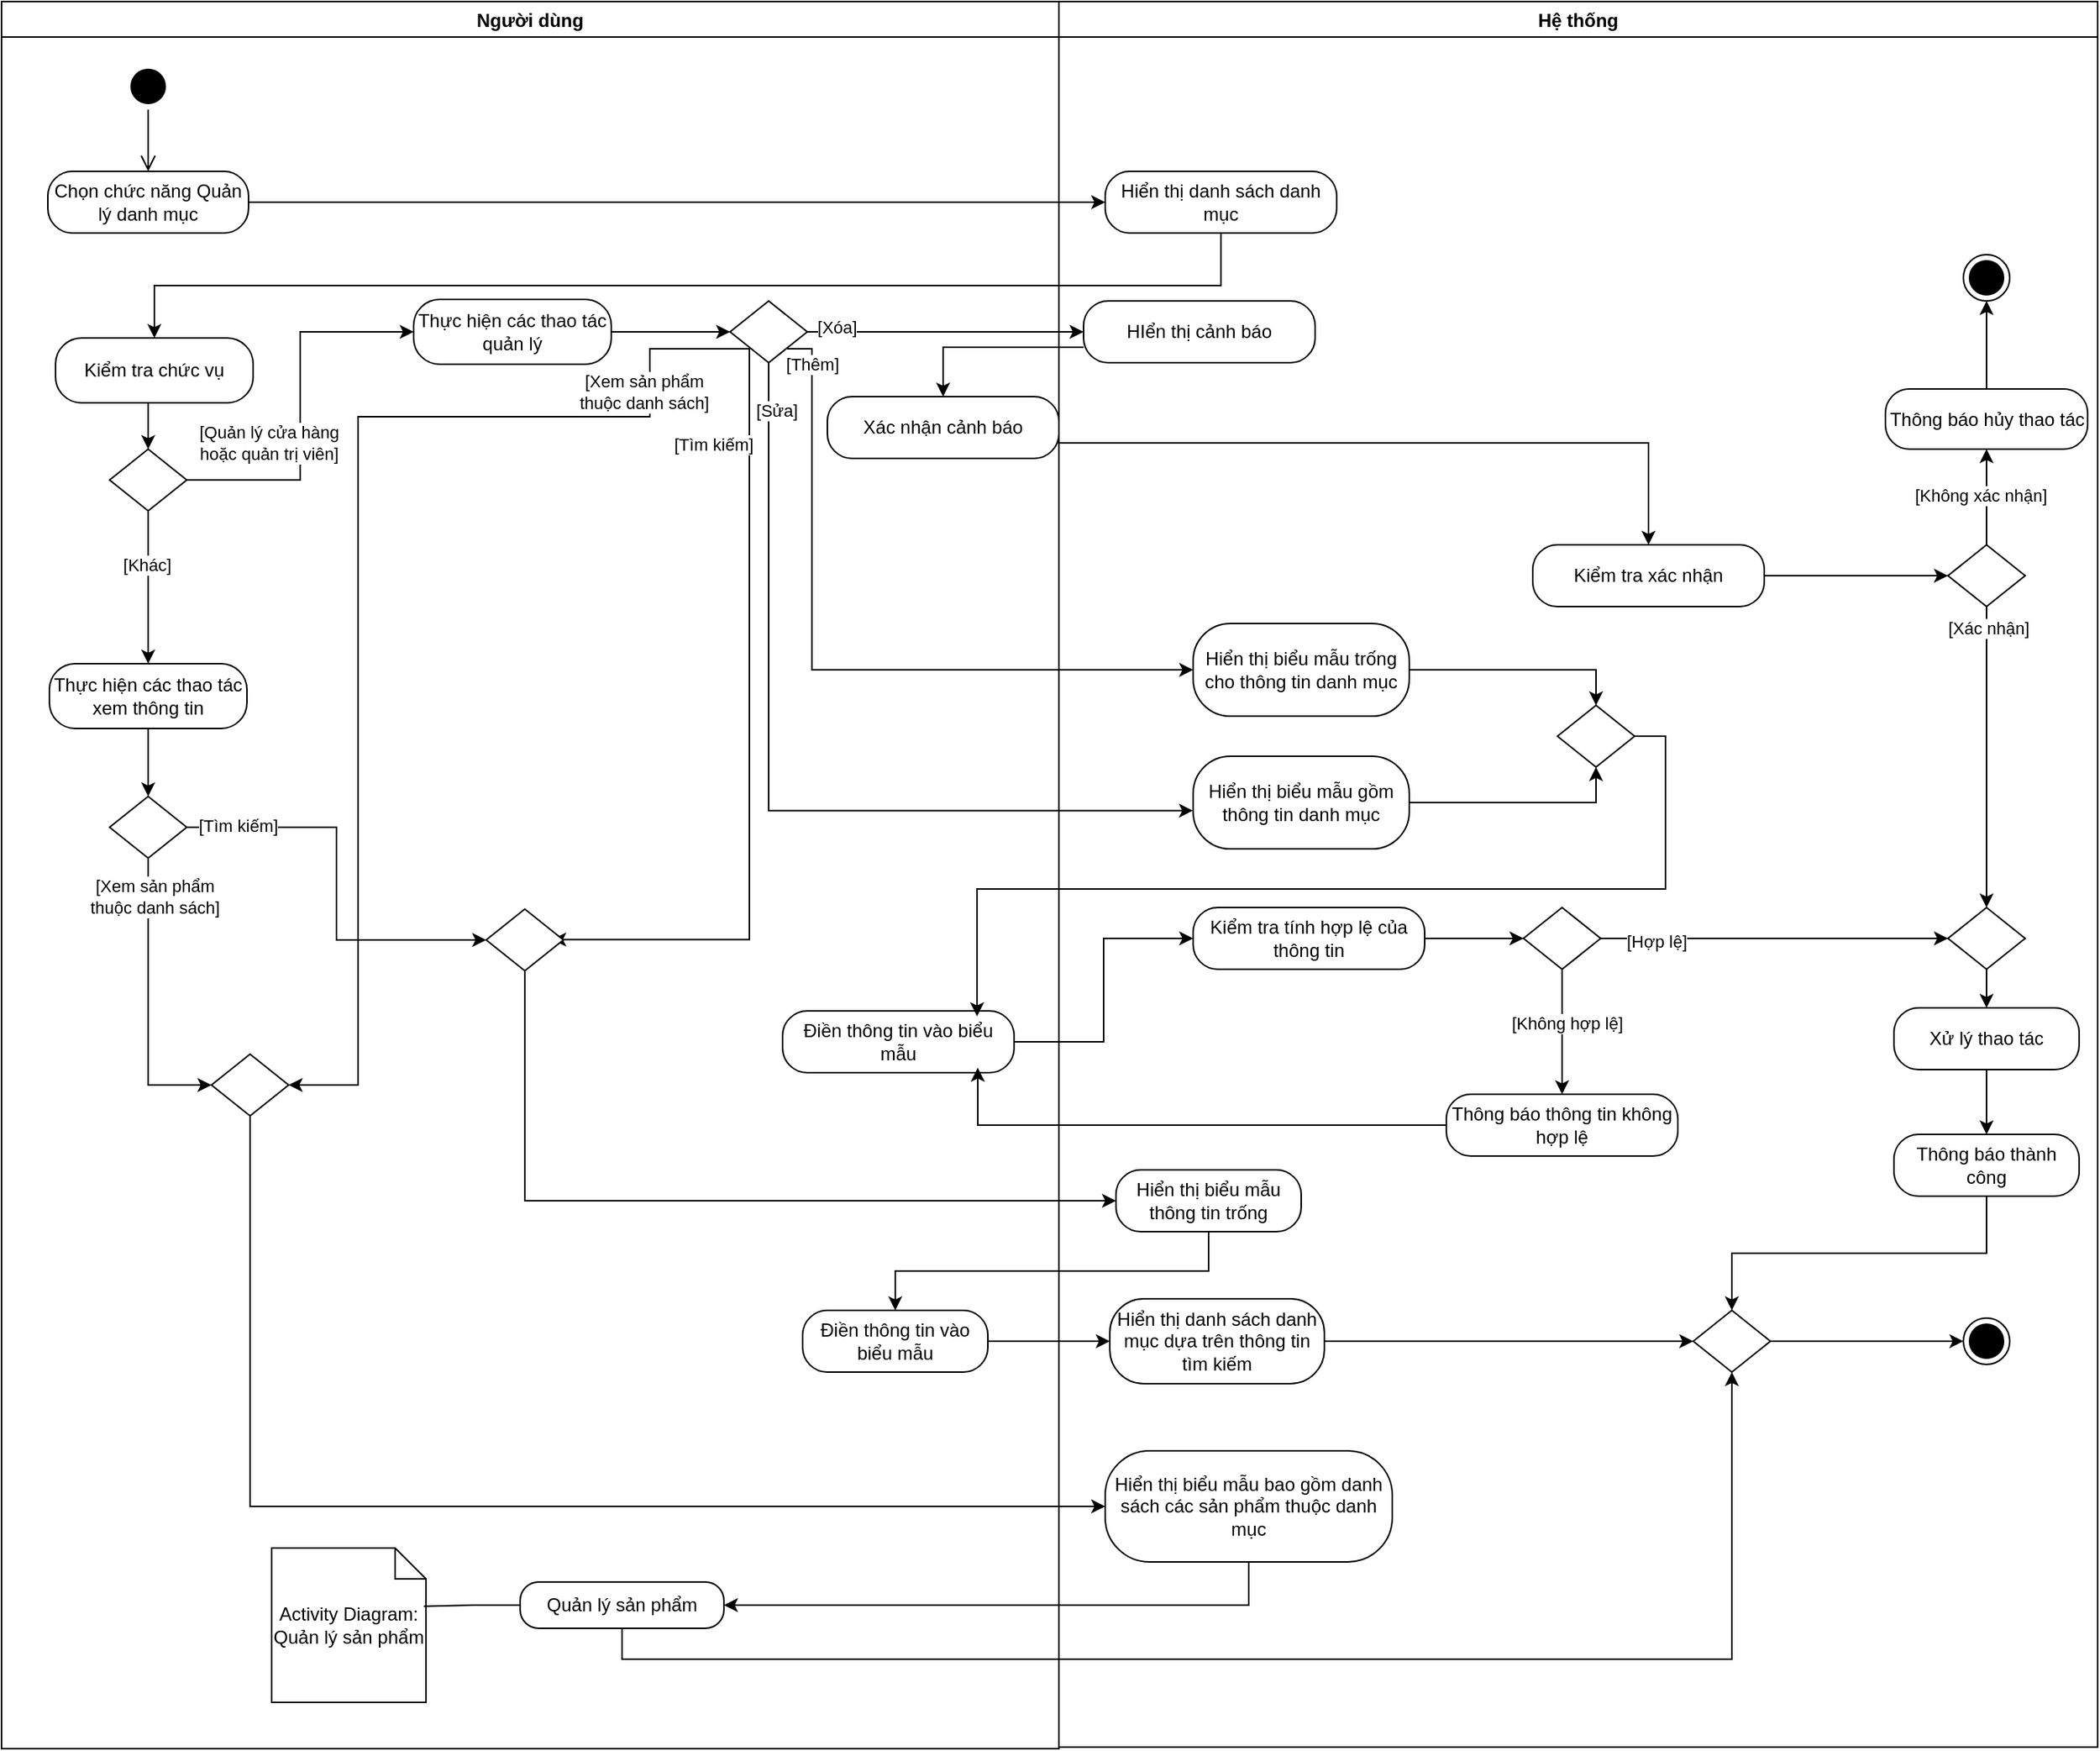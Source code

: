 <mxfile version="26.0.16">
  <diagram name="Page-1" id="Q5OIMJiREpJnlcajXN1-">
    <mxGraphModel dx="1690" dy="621" grid="0" gridSize="10" guides="1" tooltips="1" connect="1" arrows="1" fold="1" page="0" pageScale="1" pageWidth="2000" pageHeight="2000" math="0" shadow="0">
      <root>
        <mxCell id="0" />
        <mxCell id="1" parent="0" />
        <mxCell id="bA1g9pyhOtrpm2S0dGZX-1" value="Hệ thống" style="swimlane;startSize=23;" parent="1" vertex="1">
          <mxGeometry x="393" y="190" width="673" height="1131" as="geometry" />
        </mxCell>
        <mxCell id="bA1g9pyhOtrpm2S0dGZX-2" value="Hiển thị danh sách danh mục" style="rounded=1;whiteSpace=wrap;html=1;arcSize=40;fontColor=#000000;fillColor=#FFFFFF;strokeColor=#000000;" parent="bA1g9pyhOtrpm2S0dGZX-1" vertex="1">
          <mxGeometry x="30" y="110" width="150" height="40" as="geometry" />
        </mxCell>
        <mxCell id="bA1g9pyhOtrpm2S0dGZX-3" style="edgeStyle=orthogonalEdgeStyle;rounded=0;orthogonalLoop=1;jettySize=auto;html=1;exitX=0.5;exitY=1;exitDx=0;exitDy=0;entryX=0.5;entryY=0;entryDx=0;entryDy=0;" parent="bA1g9pyhOtrpm2S0dGZX-1" source="bA1g9pyhOtrpm2S0dGZX-38" target="bA1g9pyhOtrpm2S0dGZX-39" edge="1">
          <mxGeometry relative="1" as="geometry">
            <mxPoint x="85" y="580" as="targetPoint" />
          </mxGeometry>
        </mxCell>
        <mxCell id="bA1g9pyhOtrpm2S0dGZX-4" value="[Không hợp lệ]" style="edgeLabel;html=1;align=center;verticalAlign=middle;resizable=0;points=[];" parent="bA1g9pyhOtrpm2S0dGZX-3" vertex="1" connectable="0">
          <mxGeometry x="-0.137" y="3" relative="1" as="geometry">
            <mxPoint as="offset" />
          </mxGeometry>
        </mxCell>
        <mxCell id="bA1g9pyhOtrpm2S0dGZX-5" style="edgeStyle=orthogonalEdgeStyle;rounded=0;orthogonalLoop=1;jettySize=auto;html=1;exitX=1;exitY=0.5;exitDx=0;exitDy=0;entryX=0;entryY=0.5;entryDx=0;entryDy=0;" parent="bA1g9pyhOtrpm2S0dGZX-1" source="bA1g9pyhOtrpm2S0dGZX-38" target="bA1g9pyhOtrpm2S0dGZX-19" edge="1">
          <mxGeometry relative="1" as="geometry">
            <mxPoint x="530" y="478" as="targetPoint" />
          </mxGeometry>
        </mxCell>
        <mxCell id="bA1g9pyhOtrpm2S0dGZX-6" value="[Hợp lệ]" style="edgeLabel;html=1;align=center;verticalAlign=middle;resizable=0;points=[];" parent="bA1g9pyhOtrpm2S0dGZX-5" vertex="1" connectable="0">
          <mxGeometry x="-0.934" y="-2" relative="1" as="geometry">
            <mxPoint x="28" as="offset" />
          </mxGeometry>
        </mxCell>
        <mxCell id="bA1g9pyhOtrpm2S0dGZX-7" value="" style="ellipse;html=1;shape=endState;fillColor=#000000;strokeColor=#000000;" parent="bA1g9pyhOtrpm2S0dGZX-1" vertex="1">
          <mxGeometry x="586" y="853" width="30" height="30" as="geometry" />
        </mxCell>
        <mxCell id="bA1g9pyhOtrpm2S0dGZX-8" style="edgeStyle=orthogonalEdgeStyle;rounded=0;orthogonalLoop=1;jettySize=auto;html=1;exitX=1;exitY=0.5;exitDx=0;exitDy=0;entryX=0.5;entryY=1;entryDx=0;entryDy=0;" parent="bA1g9pyhOtrpm2S0dGZX-1" source="bA1g9pyhOtrpm2S0dGZX-34" target="bA1g9pyhOtrpm2S0dGZX-37" edge="1">
          <mxGeometry relative="1" as="geometry" />
        </mxCell>
        <mxCell id="bA1g9pyhOtrpm2S0dGZX-9" style="edgeStyle=orthogonalEdgeStyle;rounded=0;orthogonalLoop=1;jettySize=auto;html=1;exitX=0.5;exitY=1;exitDx=0;exitDy=0;entryX=0.5;entryY=0;entryDx=0;entryDy=0;" parent="bA1g9pyhOtrpm2S0dGZX-1" source="bA1g9pyhOtrpm2S0dGZX-10" target="bA1g9pyhOtrpm2S0dGZX-12" edge="1">
          <mxGeometry relative="1" as="geometry">
            <mxPoint x="495" y="890" as="targetPoint" />
          </mxGeometry>
        </mxCell>
        <mxCell id="bA1g9pyhOtrpm2S0dGZX-10" value="Xử lý thao tác" style="rounded=1;whiteSpace=wrap;html=1;arcSize=40;fontColor=#000000;fillColor=#FFFFFF;strokeColor=#000000;" parent="bA1g9pyhOtrpm2S0dGZX-1" vertex="1">
          <mxGeometry x="541" y="652" width="120" height="40" as="geometry" />
        </mxCell>
        <mxCell id="bA1g9pyhOtrpm2S0dGZX-11" style="edgeStyle=orthogonalEdgeStyle;rounded=0;orthogonalLoop=1;jettySize=auto;html=1;exitX=0.5;exitY=1;exitDx=0;exitDy=0;entryX=0.5;entryY=0;entryDx=0;entryDy=0;" parent="bA1g9pyhOtrpm2S0dGZX-1" source="bA1g9pyhOtrpm2S0dGZX-12" target="xENvm5gPYsOTCK_6MlD2-1" edge="1">
          <mxGeometry relative="1" as="geometry" />
        </mxCell>
        <mxCell id="bA1g9pyhOtrpm2S0dGZX-12" value="Thông báo thành công" style="rounded=1;whiteSpace=wrap;html=1;arcSize=40;fontColor=#000000;fillColor=#FFFFFF;strokeColor=#000000;" parent="bA1g9pyhOtrpm2S0dGZX-1" vertex="1">
          <mxGeometry x="541" y="734" width="120" height="40" as="geometry" />
        </mxCell>
        <mxCell id="bA1g9pyhOtrpm2S0dGZX-13" style="edgeStyle=orthogonalEdgeStyle;rounded=0;orthogonalLoop=1;jettySize=auto;html=1;exitX=1;exitY=0.5;exitDx=0;exitDy=0;entryX=0;entryY=0.5;entryDx=0;entryDy=0;" parent="bA1g9pyhOtrpm2S0dGZX-1" source="bA1g9pyhOtrpm2S0dGZX-32" target="bA1g9pyhOtrpm2S0dGZX-38" edge="1">
          <mxGeometry relative="1" as="geometry" />
        </mxCell>
        <mxCell id="bA1g9pyhOtrpm2S0dGZX-14" value="Hiển thị biểu mẫu thông tin trống" style="rounded=1;whiteSpace=wrap;html=1;arcSize=40;fontColor=#000000;fillColor=#FFFFFF;strokeColor=#000000;" parent="bA1g9pyhOtrpm2S0dGZX-1" vertex="1">
          <mxGeometry x="37" y="757" width="120" height="40" as="geometry" />
        </mxCell>
        <mxCell id="bA1g9pyhOtrpm2S0dGZX-15" style="edgeStyle=orthogonalEdgeStyle;rounded=0;orthogonalLoop=1;jettySize=auto;html=1;exitX=1;exitY=0.5;exitDx=0;exitDy=0;entryX=0;entryY=0.5;entryDx=0;entryDy=0;" parent="bA1g9pyhOtrpm2S0dGZX-1" source="bA1g9pyhOtrpm2S0dGZX-16" target="xENvm5gPYsOTCK_6MlD2-1" edge="1">
          <mxGeometry relative="1" as="geometry" />
        </mxCell>
        <mxCell id="bA1g9pyhOtrpm2S0dGZX-16" value="Hiển thị danh sách danh mục dựa trên thông tin tìm kiếm" style="rounded=1;whiteSpace=wrap;html=1;arcSize=40;fontColor=#000000;fillColor=#FFFFFF;strokeColor=#000000;" parent="bA1g9pyhOtrpm2S0dGZX-1" vertex="1">
          <mxGeometry x="33" y="840.5" width="139" height="55" as="geometry" />
        </mxCell>
        <mxCell id="bA1g9pyhOtrpm2S0dGZX-17" style="edgeStyle=orthogonalEdgeStyle;rounded=0;orthogonalLoop=1;jettySize=auto;html=1;exitX=1;exitY=0.5;exitDx=0;exitDy=0;entryX=0.5;entryY=0;entryDx=0;entryDy=0;" parent="bA1g9pyhOtrpm2S0dGZX-1" source="bA1g9pyhOtrpm2S0dGZX-36" target="bA1g9pyhOtrpm2S0dGZX-37" edge="1">
          <mxGeometry relative="1" as="geometry" />
        </mxCell>
        <mxCell id="bA1g9pyhOtrpm2S0dGZX-18" style="edgeStyle=orthogonalEdgeStyle;rounded=0;orthogonalLoop=1;jettySize=auto;html=1;exitX=0.5;exitY=1;exitDx=0;exitDy=0;" parent="bA1g9pyhOtrpm2S0dGZX-1" source="bA1g9pyhOtrpm2S0dGZX-19" target="bA1g9pyhOtrpm2S0dGZX-10" edge="1">
          <mxGeometry relative="1" as="geometry" />
        </mxCell>
        <mxCell id="bA1g9pyhOtrpm2S0dGZX-19" value="" style="rhombus;whiteSpace=wrap;html=1;" parent="bA1g9pyhOtrpm2S0dGZX-1" vertex="1">
          <mxGeometry x="576" y="587" width="50" height="40" as="geometry" />
        </mxCell>
        <mxCell id="bA1g9pyhOtrpm2S0dGZX-20" value="" style="edgeStyle=orthogonalEdgeStyle;rounded=0;orthogonalLoop=1;jettySize=auto;html=1;" parent="bA1g9pyhOtrpm2S0dGZX-1" source="bA1g9pyhOtrpm2S0dGZX-21" target="bA1g9pyhOtrpm2S0dGZX-26" edge="1">
          <mxGeometry relative="1" as="geometry" />
        </mxCell>
        <mxCell id="bA1g9pyhOtrpm2S0dGZX-21" value="Kiểm tra xác nhận" style="rounded=1;whiteSpace=wrap;html=1;arcSize=40;fontColor=#000000;fillColor=#FFFFFF;strokeColor=#000000;" parent="bA1g9pyhOtrpm2S0dGZX-1" vertex="1">
          <mxGeometry x="307" y="352" width="150" height="40" as="geometry" />
        </mxCell>
        <mxCell id="bA1g9pyhOtrpm2S0dGZX-22" style="edgeStyle=orthogonalEdgeStyle;rounded=0;orthogonalLoop=1;jettySize=auto;html=1;exitX=0.5;exitY=1;exitDx=0;exitDy=0;entryX=0.5;entryY=0;entryDx=0;entryDy=0;" parent="bA1g9pyhOtrpm2S0dGZX-1" source="bA1g9pyhOtrpm2S0dGZX-26" target="bA1g9pyhOtrpm2S0dGZX-19" edge="1">
          <mxGeometry relative="1" as="geometry" />
        </mxCell>
        <mxCell id="bA1g9pyhOtrpm2S0dGZX-23" value="[Xác nhận]" style="edgeLabel;html=1;align=center;verticalAlign=middle;resizable=0;points=[];" parent="bA1g9pyhOtrpm2S0dGZX-22" vertex="1" connectable="0">
          <mxGeometry x="-0.855" y="1" relative="1" as="geometry">
            <mxPoint as="offset" />
          </mxGeometry>
        </mxCell>
        <mxCell id="bA1g9pyhOtrpm2S0dGZX-24" style="edgeStyle=orthogonalEdgeStyle;rounded=0;orthogonalLoop=1;jettySize=auto;html=1;exitX=0.5;exitY=0;exitDx=0;exitDy=0;" parent="bA1g9pyhOtrpm2S0dGZX-1" source="bA1g9pyhOtrpm2S0dGZX-26" target="bA1g9pyhOtrpm2S0dGZX-29" edge="1">
          <mxGeometry relative="1" as="geometry" />
        </mxCell>
        <mxCell id="bA1g9pyhOtrpm2S0dGZX-25" value="[Không xác nhận]" style="edgeLabel;html=1;align=center;verticalAlign=middle;resizable=0;points=[];" parent="bA1g9pyhOtrpm2S0dGZX-24" vertex="1" connectable="0">
          <mxGeometry x="0.043" y="4" relative="1" as="geometry">
            <mxPoint as="offset" />
          </mxGeometry>
        </mxCell>
        <mxCell id="bA1g9pyhOtrpm2S0dGZX-26" value="" style="rhombus;whiteSpace=wrap;html=1;" parent="bA1g9pyhOtrpm2S0dGZX-1" vertex="1">
          <mxGeometry x="576" y="352" width="50" height="40" as="geometry" />
        </mxCell>
        <mxCell id="bA1g9pyhOtrpm2S0dGZX-27" value="" style="ellipse;html=1;shape=endState;fillColor=#000000;strokeColor=#000000;" parent="bA1g9pyhOtrpm2S0dGZX-1" vertex="1">
          <mxGeometry x="586" y="164" width="30" height="30" as="geometry" />
        </mxCell>
        <mxCell id="bA1g9pyhOtrpm2S0dGZX-28" value="" style="edgeStyle=orthogonalEdgeStyle;rounded=0;orthogonalLoop=1;jettySize=auto;html=1;" parent="bA1g9pyhOtrpm2S0dGZX-1" source="bA1g9pyhOtrpm2S0dGZX-29" target="bA1g9pyhOtrpm2S0dGZX-27" edge="1">
          <mxGeometry relative="1" as="geometry" />
        </mxCell>
        <mxCell id="bA1g9pyhOtrpm2S0dGZX-29" value="Thông báo hủy thao tác" style="rounded=1;whiteSpace=wrap;html=1;arcSize=40;fontColor=#000000;fillColor=#FFFFFF;strokeColor=#000000;" parent="bA1g9pyhOtrpm2S0dGZX-1" vertex="1">
          <mxGeometry x="535.5" y="251" width="131" height="39" as="geometry" />
        </mxCell>
        <mxCell id="bA1g9pyhOtrpm2S0dGZX-30" value="Điền thông tin vào biểu mẫu" style="rounded=1;whiteSpace=wrap;html=1;arcSize=40;fontColor=#000000;fillColor=#FFFFFF;strokeColor=#000000;" parent="bA1g9pyhOtrpm2S0dGZX-1" vertex="1">
          <mxGeometry x="-179" y="654" width="150" height="40" as="geometry" />
        </mxCell>
        <mxCell id="bA1g9pyhOtrpm2S0dGZX-31" style="edgeStyle=orthogonalEdgeStyle;rounded=0;orthogonalLoop=1;jettySize=auto;html=1;exitX=1;exitY=0.5;exitDx=0;exitDy=0;entryX=0;entryY=0.5;entryDx=0;entryDy=0;" parent="bA1g9pyhOtrpm2S0dGZX-1" source="bA1g9pyhOtrpm2S0dGZX-30" target="bA1g9pyhOtrpm2S0dGZX-32" edge="1">
          <mxGeometry relative="1" as="geometry" />
        </mxCell>
        <mxCell id="bA1g9pyhOtrpm2S0dGZX-32" value="Kiểm tra tính hợp lệ của thông tin" style="rounded=1;whiteSpace=wrap;html=1;arcSize=40;fontColor=#000000;fillColor=#FFFFFF;strokeColor=#000000;" parent="bA1g9pyhOtrpm2S0dGZX-1" vertex="1">
          <mxGeometry x="87" y="587" width="150" height="40" as="geometry" />
        </mxCell>
        <mxCell id="bA1g9pyhOtrpm2S0dGZX-33" style="edgeStyle=orthogonalEdgeStyle;rounded=0;orthogonalLoop=1;jettySize=auto;html=1;exitX=0;exitY=0.5;exitDx=0;exitDy=0;entryX=0.843;entryY=0.92;entryDx=0;entryDy=0;entryPerimeter=0;" parent="bA1g9pyhOtrpm2S0dGZX-1" source="bA1g9pyhOtrpm2S0dGZX-39" target="bA1g9pyhOtrpm2S0dGZX-30" edge="1">
          <mxGeometry relative="1" as="geometry" />
        </mxCell>
        <mxCell id="bA1g9pyhOtrpm2S0dGZX-34" value="Hiển thị biểu mẫu gồm thông tin danh mục" style="rounded=1;whiteSpace=wrap;html=1;arcSize=40;fontColor=#000000;fillColor=#FFFFFF;strokeColor=#000000;" parent="bA1g9pyhOtrpm2S0dGZX-1" vertex="1">
          <mxGeometry x="87" y="489" width="140" height="60" as="geometry" />
        </mxCell>
        <mxCell id="bA1g9pyhOtrpm2S0dGZX-35" style="edgeStyle=orthogonalEdgeStyle;rounded=0;orthogonalLoop=1;jettySize=auto;html=1;exitX=1;exitY=0.5;exitDx=0;exitDy=0;entryX=0.84;entryY=0.087;entryDx=0;entryDy=0;entryPerimeter=0;" parent="bA1g9pyhOtrpm2S0dGZX-1" source="bA1g9pyhOtrpm2S0dGZX-37" target="bA1g9pyhOtrpm2S0dGZX-30" edge="1">
          <mxGeometry relative="1" as="geometry" />
        </mxCell>
        <mxCell id="bA1g9pyhOtrpm2S0dGZX-36" value="Hiển thị biểu mẫu trống cho thông tin danh mục" style="rounded=1;whiteSpace=wrap;html=1;arcSize=40;fontColor=#000000;fillColor=#FFFFFF;strokeColor=#000000;" parent="bA1g9pyhOtrpm2S0dGZX-1" vertex="1">
          <mxGeometry x="87" y="403" width="140" height="60" as="geometry" />
        </mxCell>
        <mxCell id="bA1g9pyhOtrpm2S0dGZX-37" value="" style="rhombus;whiteSpace=wrap;html=1;" parent="bA1g9pyhOtrpm2S0dGZX-1" vertex="1">
          <mxGeometry x="323" y="456" width="50" height="40" as="geometry" />
        </mxCell>
        <mxCell id="bA1g9pyhOtrpm2S0dGZX-38" value="" style="rhombus;whiteSpace=wrap;html=1;" parent="bA1g9pyhOtrpm2S0dGZX-1" vertex="1">
          <mxGeometry x="301" y="587" width="50" height="40" as="geometry" />
        </mxCell>
        <mxCell id="bA1g9pyhOtrpm2S0dGZX-39" value="Thông báo thông tin không hợp lệ" style="rounded=1;whiteSpace=wrap;html=1;arcSize=40;fontColor=#000000;fillColor=#FFFFFF;strokeColor=#000000;" parent="bA1g9pyhOtrpm2S0dGZX-1" vertex="1">
          <mxGeometry x="251" y="708" width="150" height="40" as="geometry" />
        </mxCell>
        <mxCell id="bA1g9pyhOtrpm2S0dGZX-40" value="HIển thị cảnh báo" style="rounded=1;whiteSpace=wrap;html=1;arcSize=40;fontColor=#000000;fillColor=#FFFFFF;strokeColor=#000000;" parent="bA1g9pyhOtrpm2S0dGZX-1" vertex="1">
          <mxGeometry x="16" y="194" width="150" height="40" as="geometry" />
        </mxCell>
        <mxCell id="bA1g9pyhOtrpm2S0dGZX-97" value="Hiển thị biểu mẫu bao gồm danh sách các sản phẩm thuộc danh mục" style="rounded=1;whiteSpace=wrap;html=1;arcSize=40;fontColor=#000000;fillColor=#FFFFFF;strokeColor=#000000;" parent="bA1g9pyhOtrpm2S0dGZX-1" vertex="1">
          <mxGeometry x="30" y="939" width="186" height="72" as="geometry" />
        </mxCell>
        <mxCell id="xENvm5gPYsOTCK_6MlD2-2" style="edgeStyle=orthogonalEdgeStyle;rounded=0;orthogonalLoop=1;jettySize=auto;html=1;exitX=1;exitY=0.5;exitDx=0;exitDy=0;entryX=0;entryY=0.5;entryDx=0;entryDy=0;" edge="1" parent="bA1g9pyhOtrpm2S0dGZX-1" source="xENvm5gPYsOTCK_6MlD2-1" target="bA1g9pyhOtrpm2S0dGZX-7">
          <mxGeometry relative="1" as="geometry" />
        </mxCell>
        <mxCell id="xENvm5gPYsOTCK_6MlD2-1" value="" style="rhombus;whiteSpace=wrap;html=1;" vertex="1" parent="bA1g9pyhOtrpm2S0dGZX-1">
          <mxGeometry x="411" y="848" width="50" height="40" as="geometry" />
        </mxCell>
        <mxCell id="bA1g9pyhOtrpm2S0dGZX-41" value="Người dùng" style="swimlane;startSize=23;" parent="1" vertex="1">
          <mxGeometry x="-292" y="190" width="685" height="1132" as="geometry" />
        </mxCell>
        <mxCell id="bA1g9pyhOtrpm2S0dGZX-42" value="Chọn chức năng Quản lý danh mục" style="rounded=1;whiteSpace=wrap;html=1;arcSize=40;fontColor=#000000;fillColor=#FFFFFF;strokeColor=#000000;" parent="bA1g9pyhOtrpm2S0dGZX-41" vertex="1">
          <mxGeometry x="30" y="110" width="130" height="40" as="geometry" />
        </mxCell>
        <mxCell id="bA1g9pyhOtrpm2S0dGZX-43" value="" style="ellipse;html=1;shape=startState;fillColor=#000000;strokeColor=#000000;" parent="bA1g9pyhOtrpm2S0dGZX-41" vertex="1">
          <mxGeometry x="80" y="40" width="30" height="30" as="geometry" />
        </mxCell>
        <mxCell id="bA1g9pyhOtrpm2S0dGZX-44" value="" style="edgeStyle=orthogonalEdgeStyle;html=1;verticalAlign=bottom;endArrow=open;endSize=8;strokeColor=#000000;rounded=0;entryX=0.5;entryY=0;entryDx=0;entryDy=0;" parent="bA1g9pyhOtrpm2S0dGZX-41" source="bA1g9pyhOtrpm2S0dGZX-43" target="bA1g9pyhOtrpm2S0dGZX-42" edge="1">
          <mxGeometry relative="1" as="geometry">
            <mxPoint x="90" y="130" as="targetPoint" />
          </mxGeometry>
        </mxCell>
        <mxCell id="bA1g9pyhOtrpm2S0dGZX-45" style="edgeStyle=orthogonalEdgeStyle;rounded=0;orthogonalLoop=1;jettySize=auto;html=1;exitX=0.5;exitY=1;exitDx=0;exitDy=0;entryX=0.5;entryY=0;entryDx=0;entryDy=0;" parent="bA1g9pyhOtrpm2S0dGZX-41" source="bA1g9pyhOtrpm2S0dGZX-46" target="bA1g9pyhOtrpm2S0dGZX-51" edge="1">
          <mxGeometry relative="1" as="geometry" />
        </mxCell>
        <mxCell id="bA1g9pyhOtrpm2S0dGZX-46" value="Kiểm tra chức vụ" style="rounded=1;whiteSpace=wrap;html=1;arcSize=40;fontColor=#000000;fillColor=#FFFFFF;strokeColor=#000000;" parent="bA1g9pyhOtrpm2S0dGZX-41" vertex="1">
          <mxGeometry x="35" y="218" width="128" height="42" as="geometry" />
        </mxCell>
        <mxCell id="bA1g9pyhOtrpm2S0dGZX-47" style="edgeStyle=orthogonalEdgeStyle;rounded=0;orthogonalLoop=1;jettySize=auto;html=1;exitX=1;exitY=0.5;exitDx=0;exitDy=0;entryX=0;entryY=0.5;entryDx=0;entryDy=0;" parent="bA1g9pyhOtrpm2S0dGZX-41" source="bA1g9pyhOtrpm2S0dGZX-51" target="bA1g9pyhOtrpm2S0dGZX-52" edge="1">
          <mxGeometry relative="1" as="geometry">
            <mxPoint x="234" y="334" as="targetPoint" />
          </mxGeometry>
        </mxCell>
        <mxCell id="bA1g9pyhOtrpm2S0dGZX-48" value="[Quản lý cửa hàng&lt;div&gt;hoặc quản trị viên]&lt;/div&gt;" style="edgeLabel;html=1;align=center;verticalAlign=middle;resizable=0;points=[];" parent="bA1g9pyhOtrpm2S0dGZX-47" vertex="1" connectable="0">
          <mxGeometry x="-0.531" y="-1" relative="1" as="geometry">
            <mxPoint x="-4" y="-25" as="offset" />
          </mxGeometry>
        </mxCell>
        <mxCell id="bA1g9pyhOtrpm2S0dGZX-49" style="edgeStyle=orthogonalEdgeStyle;rounded=0;orthogonalLoop=1;jettySize=auto;html=1;exitX=0.5;exitY=1;exitDx=0;exitDy=0;entryX=0.5;entryY=0;entryDx=0;entryDy=0;" parent="bA1g9pyhOtrpm2S0dGZX-41" source="bA1g9pyhOtrpm2S0dGZX-51" target="bA1g9pyhOtrpm2S0dGZX-73" edge="1">
          <mxGeometry relative="1" as="geometry">
            <mxPoint x="95" y="422" as="targetPoint" />
          </mxGeometry>
        </mxCell>
        <mxCell id="bA1g9pyhOtrpm2S0dGZX-50" value="[Khác]" style="edgeLabel;html=1;align=center;verticalAlign=middle;resizable=0;points=[];" parent="bA1g9pyhOtrpm2S0dGZX-49" vertex="1" connectable="0">
          <mxGeometry x="-0.305" y="-1" relative="1" as="geometry">
            <mxPoint as="offset" />
          </mxGeometry>
        </mxCell>
        <mxCell id="bA1g9pyhOtrpm2S0dGZX-51" value="" style="rhombus;whiteSpace=wrap;html=1;" parent="bA1g9pyhOtrpm2S0dGZX-41" vertex="1">
          <mxGeometry x="70" y="290" width="50" height="40" as="geometry" />
        </mxCell>
        <mxCell id="bA1g9pyhOtrpm2S0dGZX-80" style="edgeStyle=orthogonalEdgeStyle;rounded=0;orthogonalLoop=1;jettySize=auto;html=1;exitX=1;exitY=0.5;exitDx=0;exitDy=0;entryX=0;entryY=0.5;entryDx=0;entryDy=0;" parent="bA1g9pyhOtrpm2S0dGZX-41" source="bA1g9pyhOtrpm2S0dGZX-52" target="bA1g9pyhOtrpm2S0dGZX-55" edge="1">
          <mxGeometry relative="1" as="geometry" />
        </mxCell>
        <mxCell id="bA1g9pyhOtrpm2S0dGZX-52" value="Thực hiện các thao tác quản lý" style="rounded=1;whiteSpace=wrap;html=1;arcSize=40;fontColor=#000000;fillColor=#FFFFFF;strokeColor=#000000;" parent="bA1g9pyhOtrpm2S0dGZX-41" vertex="1">
          <mxGeometry x="267" y="193" width="128" height="42" as="geometry" />
        </mxCell>
        <mxCell id="bA1g9pyhOtrpm2S0dGZX-53" style="edgeStyle=orthogonalEdgeStyle;rounded=0;orthogonalLoop=1;jettySize=auto;html=1;exitX=0;exitY=1;exitDx=0;exitDy=0;entryX=0.855;entryY=0.493;entryDx=0;entryDy=0;entryPerimeter=0;" parent="bA1g9pyhOtrpm2S0dGZX-41" source="bA1g9pyhOtrpm2S0dGZX-55" target="bA1g9pyhOtrpm2S0dGZX-94" edge="1">
          <mxGeometry relative="1" as="geometry">
            <Array as="points">
              <mxPoint x="485" y="608" />
            </Array>
            <mxPoint x="405" y="598.0" as="targetPoint" />
          </mxGeometry>
        </mxCell>
        <mxCell id="bA1g9pyhOtrpm2S0dGZX-54" value="[Tìm kiếm]" style="edgeLabel;html=1;align=center;verticalAlign=middle;resizable=0;points=[];" parent="bA1g9pyhOtrpm2S0dGZX-53" vertex="1" connectable="0">
          <mxGeometry x="-0.858" y="-1" relative="1" as="geometry">
            <mxPoint x="-23" y="26" as="offset" />
          </mxGeometry>
        </mxCell>
        <mxCell id="bA1g9pyhOtrpm2S0dGZX-55" value="" style="rhombus;whiteSpace=wrap;html=1;" parent="bA1g9pyhOtrpm2S0dGZX-41" vertex="1">
          <mxGeometry x="472" y="194" width="50" height="40" as="geometry" />
        </mxCell>
        <mxCell id="bA1g9pyhOtrpm2S0dGZX-58" value="Điền thông tin vào biểu mẫu" style="rounded=1;whiteSpace=wrap;html=1;arcSize=40;fontColor=#000000;fillColor=#FFFFFF;strokeColor=#000000;" parent="bA1g9pyhOtrpm2S0dGZX-41" vertex="1">
          <mxGeometry x="519" y="848" width="120" height="40" as="geometry" />
        </mxCell>
        <mxCell id="bA1g9pyhOtrpm2S0dGZX-59" value="Xác nhận cảnh báo" style="rounded=1;whiteSpace=wrap;html=1;arcSize=40;fontColor=#000000;fillColor=#FFFFFF;strokeColor=#000000;" parent="bA1g9pyhOtrpm2S0dGZX-41" vertex="1">
          <mxGeometry x="535" y="256" width="150" height="40" as="geometry" />
        </mxCell>
        <mxCell id="bA1g9pyhOtrpm2S0dGZX-90" style="edgeStyle=orthogonalEdgeStyle;rounded=0;orthogonalLoop=1;jettySize=auto;html=1;exitX=0.5;exitY=1;exitDx=0;exitDy=0;entryX=0.5;entryY=0;entryDx=0;entryDy=0;" parent="bA1g9pyhOtrpm2S0dGZX-41" source="bA1g9pyhOtrpm2S0dGZX-73" target="bA1g9pyhOtrpm2S0dGZX-74" edge="1">
          <mxGeometry relative="1" as="geometry" />
        </mxCell>
        <mxCell id="bA1g9pyhOtrpm2S0dGZX-73" value="Thực hiện các thao tác xem thông tin" style="rounded=1;whiteSpace=wrap;html=1;arcSize=40;fontColor=#000000;fillColor=#FFFFFF;strokeColor=#000000;" parent="bA1g9pyhOtrpm2S0dGZX-41" vertex="1">
          <mxGeometry x="31" y="429" width="128" height="42" as="geometry" />
        </mxCell>
        <mxCell id="bA1g9pyhOtrpm2S0dGZX-75" style="edgeStyle=orthogonalEdgeStyle;rounded=0;orthogonalLoop=1;jettySize=auto;html=1;exitX=1;exitY=0.5;exitDx=0;exitDy=0;entryX=0;entryY=0.5;entryDx=0;entryDy=0;" parent="bA1g9pyhOtrpm2S0dGZX-41" source="bA1g9pyhOtrpm2S0dGZX-74" target="bA1g9pyhOtrpm2S0dGZX-94" edge="1">
          <mxGeometry relative="1" as="geometry">
            <mxPoint x="277" y="608.5" as="targetPoint" />
          </mxGeometry>
        </mxCell>
        <mxCell id="bA1g9pyhOtrpm2S0dGZX-76" value="[Tìm kiếm]" style="edgeLabel;html=1;align=center;verticalAlign=middle;resizable=0;points=[];" parent="bA1g9pyhOtrpm2S0dGZX-75" vertex="1" connectable="0">
          <mxGeometry x="-0.753" y="1" relative="1" as="geometry">
            <mxPoint as="offset" />
          </mxGeometry>
        </mxCell>
        <mxCell id="bA1g9pyhOtrpm2S0dGZX-77" style="edgeStyle=orthogonalEdgeStyle;rounded=0;orthogonalLoop=1;jettySize=auto;html=1;exitX=0.5;exitY=1;exitDx=0;exitDy=0;entryX=0;entryY=0.5;entryDx=0;entryDy=0;" parent="bA1g9pyhOtrpm2S0dGZX-41" source="bA1g9pyhOtrpm2S0dGZX-74" target="bA1g9pyhOtrpm2S0dGZX-95" edge="1">
          <mxGeometry relative="1" as="geometry">
            <mxPoint x="114" y="681.0" as="targetPoint" />
          </mxGeometry>
        </mxCell>
        <mxCell id="bA1g9pyhOtrpm2S0dGZX-74" value="" style="rhombus;whiteSpace=wrap;html=1;" parent="bA1g9pyhOtrpm2S0dGZX-41" vertex="1">
          <mxGeometry x="70" y="515" width="50" height="40" as="geometry" />
        </mxCell>
        <mxCell id="bA1g9pyhOtrpm2S0dGZX-91" value="[Xem sản phẩm&lt;div&gt;thuộc danh sách]&lt;/div&gt;" style="edgeLabel;html=1;align=center;verticalAlign=middle;resizable=0;points=[];" parent="bA1g9pyhOtrpm2S0dGZX-41" vertex="1" connectable="0">
          <mxGeometry x="98.997" y="580" as="geometry" />
        </mxCell>
        <mxCell id="bA1g9pyhOtrpm2S0dGZX-92" style="edgeStyle=orthogonalEdgeStyle;rounded=0;orthogonalLoop=1;jettySize=auto;html=1;exitX=0;exitY=1;exitDx=0;exitDy=0;entryX=1;entryY=0.5;entryDx=0;entryDy=0;" parent="bA1g9pyhOtrpm2S0dGZX-41" source="bA1g9pyhOtrpm2S0dGZX-55" target="bA1g9pyhOtrpm2S0dGZX-95" edge="1">
          <mxGeometry relative="1" as="geometry">
            <mxPoint x="230.992" y="664.158" as="targetPoint" />
            <Array as="points">
              <mxPoint x="420" y="225" />
              <mxPoint x="420" y="269" />
              <mxPoint x="231" y="269" />
              <mxPoint x="231" y="702" />
            </Array>
          </mxGeometry>
        </mxCell>
        <mxCell id="bA1g9pyhOtrpm2S0dGZX-93" value="[Xem sản phẩm&lt;div&gt;thuộc danh sách]&lt;/div&gt;" style="edgeLabel;html=1;align=center;verticalAlign=middle;resizable=0;points=[];" parent="bA1g9pyhOtrpm2S0dGZX-41" vertex="1" connectable="0">
          <mxGeometry x="415.997" y="253" as="geometry" />
        </mxCell>
        <mxCell id="bA1g9pyhOtrpm2S0dGZX-94" value="" style="rhombus;whiteSpace=wrap;html=1;" parent="bA1g9pyhOtrpm2S0dGZX-41" vertex="1">
          <mxGeometry x="314" y="588" width="50" height="40" as="geometry" />
        </mxCell>
        <mxCell id="bA1g9pyhOtrpm2S0dGZX-95" value="" style="rhombus;whiteSpace=wrap;html=1;" parent="bA1g9pyhOtrpm2S0dGZX-41" vertex="1">
          <mxGeometry x="136" y="682" width="50" height="40" as="geometry" />
        </mxCell>
        <mxCell id="bA1g9pyhOtrpm2S0dGZX-99" value="Quản lý sản phẩm" style="rounded=1;whiteSpace=wrap;html=1;arcSize=40;fontColor=#000000;fillColor=#FFFFFF;strokeColor=#000000;" parent="bA1g9pyhOtrpm2S0dGZX-41" vertex="1">
          <mxGeometry x="336" y="1024" width="132" height="30" as="geometry" />
        </mxCell>
        <mxCell id="bA1g9pyhOtrpm2S0dGZX-103" value="Activity Diagram: Quản lý sản phẩm" style="shape=note;size=20;whiteSpace=wrap;html=1;" parent="bA1g9pyhOtrpm2S0dGZX-41" vertex="1">
          <mxGeometry x="175" y="1002" width="100" height="100" as="geometry" />
        </mxCell>
        <mxCell id="bA1g9pyhOtrpm2S0dGZX-104" style="edgeStyle=orthogonalEdgeStyle;rounded=0;orthogonalLoop=1;jettySize=auto;html=1;exitX=0;exitY=0.5;exitDx=0;exitDy=0;entryX=0.986;entryY=0.378;entryDx=0;entryDy=0;entryPerimeter=0;endArrow=none;startFill=0;" parent="bA1g9pyhOtrpm2S0dGZX-41" source="bA1g9pyhOtrpm2S0dGZX-99" target="bA1g9pyhOtrpm2S0dGZX-103" edge="1">
          <mxGeometry relative="1" as="geometry" />
        </mxCell>
        <mxCell id="bA1g9pyhOtrpm2S0dGZX-60" style="edgeStyle=orthogonalEdgeStyle;rounded=0;orthogonalLoop=1;jettySize=auto;html=1;exitX=1;exitY=0.5;exitDx=0;exitDy=0;" parent="1" source="bA1g9pyhOtrpm2S0dGZX-42" target="bA1g9pyhOtrpm2S0dGZX-2" edge="1">
          <mxGeometry relative="1" as="geometry" />
        </mxCell>
        <mxCell id="bA1g9pyhOtrpm2S0dGZX-61" style="edgeStyle=orthogonalEdgeStyle;rounded=0;orthogonalLoop=1;jettySize=auto;html=1;exitX=0.5;exitY=1;exitDx=0;exitDy=0;entryX=0.5;entryY=0;entryDx=0;entryDy=0;" parent="1" source="bA1g9pyhOtrpm2S0dGZX-2" target="bA1g9pyhOtrpm2S0dGZX-46" edge="1">
          <mxGeometry relative="1" as="geometry">
            <mxPoint x="173" y="406" as="targetPoint" />
          </mxGeometry>
        </mxCell>
        <mxCell id="bA1g9pyhOtrpm2S0dGZX-64" style="edgeStyle=orthogonalEdgeStyle;rounded=0;orthogonalLoop=1;jettySize=auto;html=1;exitX=0.5;exitY=1;exitDx=0;exitDy=0;entryX=0;entryY=0.5;entryDx=0;entryDy=0;" parent="1" source="bA1g9pyhOtrpm2S0dGZX-94" target="bA1g9pyhOtrpm2S0dGZX-14" edge="1">
          <mxGeometry relative="1" as="geometry">
            <mxPoint x="49.0" y="809" as="sourcePoint" />
          </mxGeometry>
        </mxCell>
        <mxCell id="bA1g9pyhOtrpm2S0dGZX-67" style="edgeStyle=orthogonalEdgeStyle;rounded=0;orthogonalLoop=1;jettySize=auto;html=1;exitX=0.5;exitY=1;exitDx=0;exitDy=0;entryX=0.5;entryY=0;entryDx=0;entryDy=0;" parent="1" source="bA1g9pyhOtrpm2S0dGZX-14" target="bA1g9pyhOtrpm2S0dGZX-58" edge="1">
          <mxGeometry relative="1" as="geometry">
            <mxPoint x="124" y="1123" as="targetPoint" />
          </mxGeometry>
        </mxCell>
        <mxCell id="bA1g9pyhOtrpm2S0dGZX-68" style="edgeStyle=orthogonalEdgeStyle;rounded=0;orthogonalLoop=1;jettySize=auto;html=1;exitX=1;exitY=0.5;exitDx=0;exitDy=0;" parent="1" source="bA1g9pyhOtrpm2S0dGZX-58" target="bA1g9pyhOtrpm2S0dGZX-16" edge="1">
          <mxGeometry relative="1" as="geometry" />
        </mxCell>
        <mxCell id="bA1g9pyhOtrpm2S0dGZX-69" value="" style="edgeStyle=orthogonalEdgeStyle;rounded=0;orthogonalLoop=1;jettySize=auto;html=1;exitX=1;exitY=0.5;exitDx=0;exitDy=0;entryX=0;entryY=0.5;entryDx=0;entryDy=0;" parent="1" source="bA1g9pyhOtrpm2S0dGZX-55" target="bA1g9pyhOtrpm2S0dGZX-40" edge="1">
          <mxGeometry relative="1" as="geometry">
            <mxPoint x="577" y="493" as="targetPoint" />
            <mxPoint x="292" y="493" as="sourcePoint" />
          </mxGeometry>
        </mxCell>
        <mxCell id="bA1g9pyhOtrpm2S0dGZX-70" value="[Xóa]" style="edgeLabel;html=1;align=center;verticalAlign=middle;resizable=0;points=[];" parent="bA1g9pyhOtrpm2S0dGZX-69" vertex="1" connectable="0">
          <mxGeometry x="-0.902" y="-4" relative="1" as="geometry">
            <mxPoint x="10" y="-7" as="offset" />
          </mxGeometry>
        </mxCell>
        <mxCell id="bA1g9pyhOtrpm2S0dGZX-71" style="edgeStyle=orthogonalEdgeStyle;rounded=0;orthogonalLoop=1;jettySize=auto;html=1;exitX=1;exitY=0.75;exitDx=0;exitDy=0;" parent="1" source="bA1g9pyhOtrpm2S0dGZX-59" target="bA1g9pyhOtrpm2S0dGZX-21" edge="1">
          <mxGeometry relative="1" as="geometry" />
        </mxCell>
        <mxCell id="bA1g9pyhOtrpm2S0dGZX-72" style="edgeStyle=orthogonalEdgeStyle;rounded=0;orthogonalLoop=1;jettySize=auto;html=1;exitX=0;exitY=0.75;exitDx=0;exitDy=0;entryX=0.5;entryY=0;entryDx=0;entryDy=0;" parent="1" source="bA1g9pyhOtrpm2S0dGZX-40" target="bA1g9pyhOtrpm2S0dGZX-59" edge="1">
          <mxGeometry relative="1" as="geometry" />
        </mxCell>
        <mxCell id="bA1g9pyhOtrpm2S0dGZX-81" style="edgeStyle=orthogonalEdgeStyle;rounded=0;orthogonalLoop=1;jettySize=auto;html=1;exitX=0.5;exitY=1;exitDx=0;exitDy=0;entryX=-0.001;entryY=0.587;entryDx=0;entryDy=0;entryPerimeter=0;" parent="1" source="bA1g9pyhOtrpm2S0dGZX-55" target="bA1g9pyhOtrpm2S0dGZX-34" edge="1">
          <mxGeometry relative="1" as="geometry" />
        </mxCell>
        <mxCell id="bA1g9pyhOtrpm2S0dGZX-86" value="[Sửa]" style="edgeLabel;html=1;align=center;verticalAlign=middle;resizable=0;points=[];" parent="bA1g9pyhOtrpm2S0dGZX-81" vertex="1" connectable="0">
          <mxGeometry x="-0.947" relative="1" as="geometry">
            <mxPoint x="5" y="16" as="offset" />
          </mxGeometry>
        </mxCell>
        <mxCell id="bA1g9pyhOtrpm2S0dGZX-84" style="edgeStyle=orthogonalEdgeStyle;rounded=0;orthogonalLoop=1;jettySize=auto;html=1;exitX=1;exitY=1;exitDx=0;exitDy=0;entryX=0;entryY=0.5;entryDx=0;entryDy=0;" parent="1" source="bA1g9pyhOtrpm2S0dGZX-55" target="bA1g9pyhOtrpm2S0dGZX-36" edge="1">
          <mxGeometry relative="1" as="geometry">
            <Array as="points">
              <mxPoint x="233" y="415" />
              <mxPoint x="233" y="623" />
            </Array>
          </mxGeometry>
        </mxCell>
        <mxCell id="bA1g9pyhOtrpm2S0dGZX-85" value="[Thêm]" style="edgeLabel;html=1;align=center;verticalAlign=middle;resizable=0;points=[];" parent="bA1g9pyhOtrpm2S0dGZX-84" vertex="1" connectable="0">
          <mxGeometry x="-0.888" relative="1" as="geometry">
            <mxPoint as="offset" />
          </mxGeometry>
        </mxCell>
        <mxCell id="bA1g9pyhOtrpm2S0dGZX-96" style="edgeStyle=orthogonalEdgeStyle;rounded=0;orthogonalLoop=1;jettySize=auto;html=1;exitX=0.5;exitY=1;exitDx=0;exitDy=0;entryX=0;entryY=0.5;entryDx=0;entryDy=0;" parent="1" source="bA1g9pyhOtrpm2S0dGZX-95" target="bA1g9pyhOtrpm2S0dGZX-97" edge="1">
          <mxGeometry relative="1" as="geometry">
            <mxPoint x="-131.471" y="1182.647" as="targetPoint" />
          </mxGeometry>
        </mxCell>
        <mxCell id="bA1g9pyhOtrpm2S0dGZX-101" style="edgeStyle=orthogonalEdgeStyle;rounded=0;orthogonalLoop=1;jettySize=auto;html=1;exitX=0.5;exitY=1;exitDx=0;exitDy=0;entryX=1;entryY=0.5;entryDx=0;entryDy=0;" parent="1" source="bA1g9pyhOtrpm2S0dGZX-97" target="bA1g9pyhOtrpm2S0dGZX-99" edge="1">
          <mxGeometry relative="1" as="geometry" />
        </mxCell>
        <mxCell id="bA1g9pyhOtrpm2S0dGZX-105" style="edgeStyle=orthogonalEdgeStyle;rounded=0;orthogonalLoop=1;jettySize=auto;html=1;exitX=0.5;exitY=1;exitDx=0;exitDy=0;" parent="1" source="bA1g9pyhOtrpm2S0dGZX-99" target="xENvm5gPYsOTCK_6MlD2-1" edge="1">
          <mxGeometry relative="1" as="geometry" />
        </mxCell>
      </root>
    </mxGraphModel>
  </diagram>
</mxfile>
